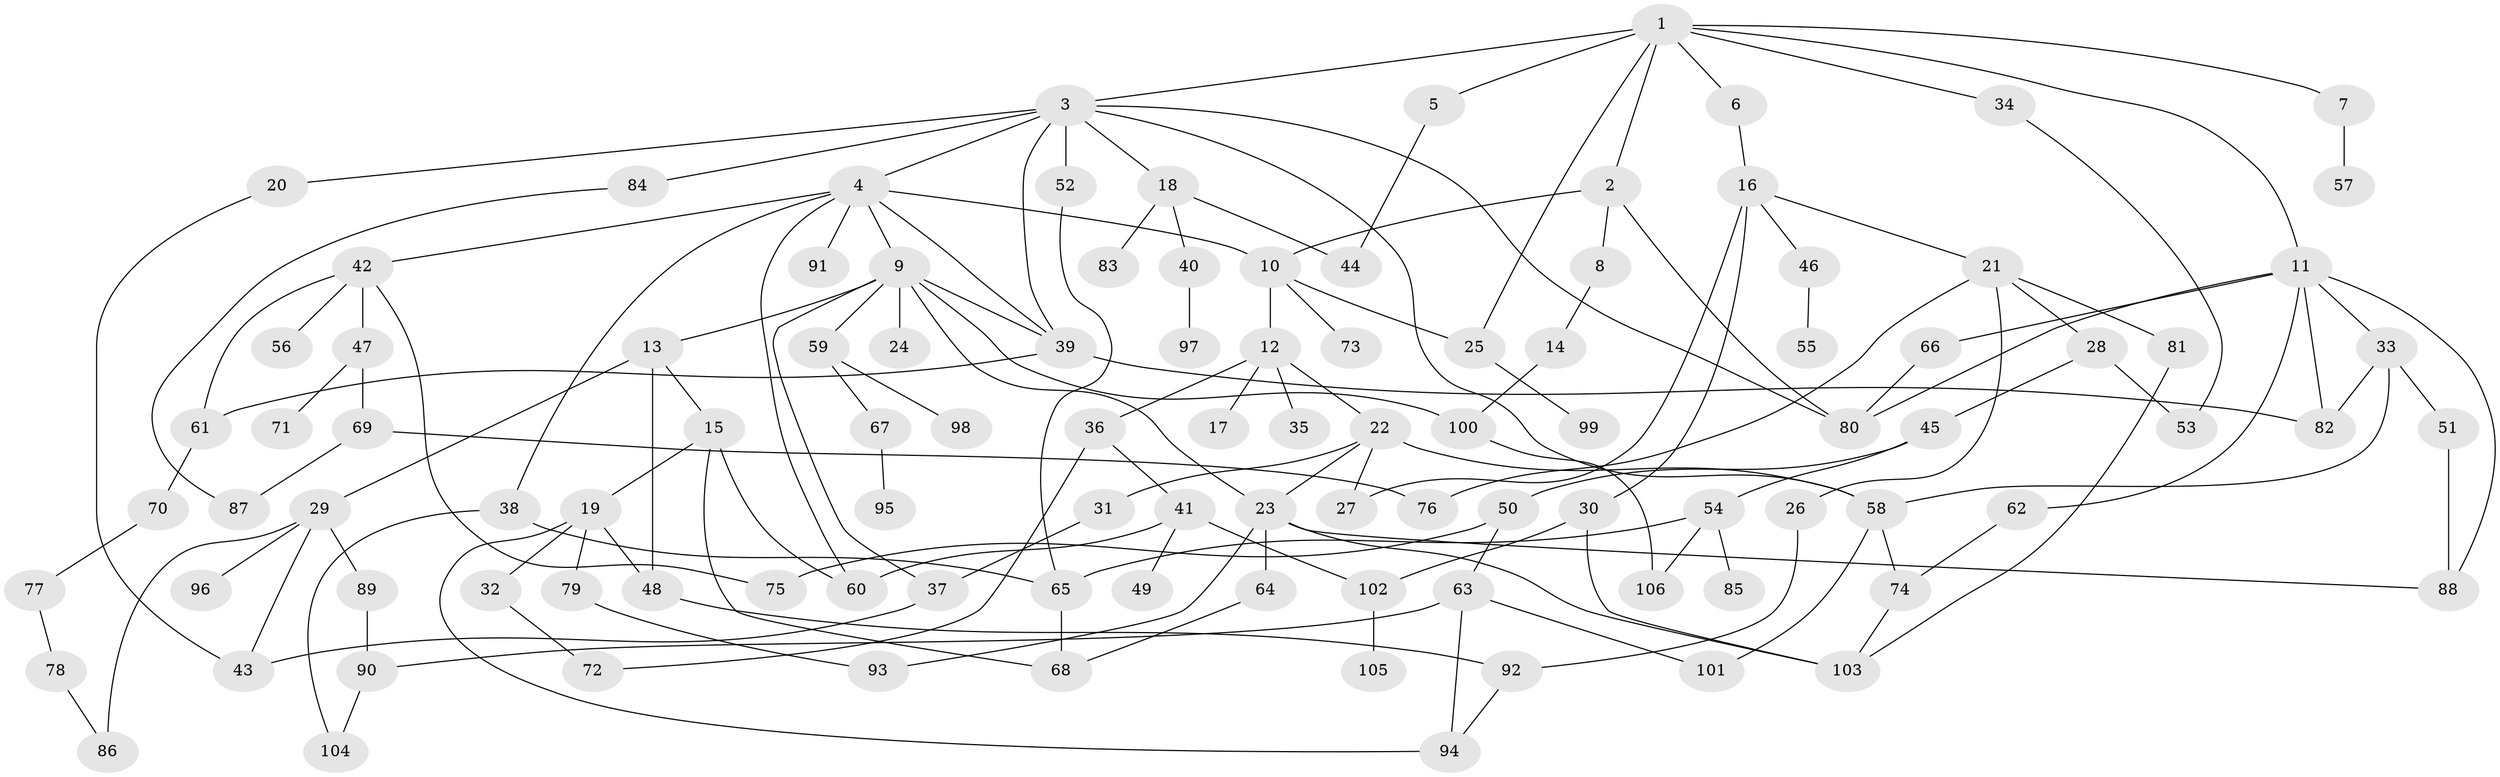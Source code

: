 // Generated by graph-tools (version 1.1) at 2025/10/02/27/25 16:10:54]
// undirected, 106 vertices, 152 edges
graph export_dot {
graph [start="1"]
  node [color=gray90,style=filled];
  1;
  2;
  3;
  4;
  5;
  6;
  7;
  8;
  9;
  10;
  11;
  12;
  13;
  14;
  15;
  16;
  17;
  18;
  19;
  20;
  21;
  22;
  23;
  24;
  25;
  26;
  27;
  28;
  29;
  30;
  31;
  32;
  33;
  34;
  35;
  36;
  37;
  38;
  39;
  40;
  41;
  42;
  43;
  44;
  45;
  46;
  47;
  48;
  49;
  50;
  51;
  52;
  53;
  54;
  55;
  56;
  57;
  58;
  59;
  60;
  61;
  62;
  63;
  64;
  65;
  66;
  67;
  68;
  69;
  70;
  71;
  72;
  73;
  74;
  75;
  76;
  77;
  78;
  79;
  80;
  81;
  82;
  83;
  84;
  85;
  86;
  87;
  88;
  89;
  90;
  91;
  92;
  93;
  94;
  95;
  96;
  97;
  98;
  99;
  100;
  101;
  102;
  103;
  104;
  105;
  106;
  1 -- 2;
  1 -- 3;
  1 -- 5;
  1 -- 6;
  1 -- 7;
  1 -- 11;
  1 -- 25;
  1 -- 34;
  2 -- 8;
  2 -- 80;
  2 -- 10;
  3 -- 4;
  3 -- 18;
  3 -- 20;
  3 -- 52;
  3 -- 80;
  3 -- 84;
  3 -- 58;
  3 -- 39;
  4 -- 9;
  4 -- 10;
  4 -- 38;
  4 -- 42;
  4 -- 60;
  4 -- 91;
  4 -- 39;
  5 -- 44;
  6 -- 16;
  7 -- 57;
  8 -- 14;
  9 -- 13;
  9 -- 23;
  9 -- 24;
  9 -- 39;
  9 -- 59;
  9 -- 37;
  9 -- 100;
  10 -- 12;
  10 -- 73;
  10 -- 25;
  11 -- 33;
  11 -- 62;
  11 -- 66;
  11 -- 82;
  11 -- 88;
  11 -- 80;
  12 -- 17;
  12 -- 22;
  12 -- 35;
  12 -- 36;
  13 -- 15;
  13 -- 29;
  13 -- 48;
  14 -- 100;
  15 -- 19;
  15 -- 68;
  15 -- 60;
  16 -- 21;
  16 -- 27;
  16 -- 30;
  16 -- 46;
  18 -- 40;
  18 -- 83;
  18 -- 44;
  19 -- 32;
  19 -- 48;
  19 -- 79;
  19 -- 94;
  20 -- 43;
  21 -- 26;
  21 -- 28;
  21 -- 76;
  21 -- 81;
  22 -- 31;
  22 -- 27;
  22 -- 23;
  22 -- 58;
  23 -- 64;
  23 -- 93;
  23 -- 88;
  23 -- 103;
  25 -- 99;
  26 -- 92;
  28 -- 45;
  28 -- 53;
  29 -- 43;
  29 -- 89;
  29 -- 96;
  29 -- 86;
  30 -- 102;
  30 -- 103;
  31 -- 37;
  32 -- 72;
  33 -- 51;
  33 -- 58;
  33 -- 82;
  34 -- 53;
  36 -- 41;
  36 -- 72;
  37 -- 43;
  38 -- 65;
  38 -- 104;
  39 -- 61;
  39 -- 82;
  40 -- 97;
  41 -- 49;
  41 -- 102;
  41 -- 60;
  42 -- 47;
  42 -- 56;
  42 -- 61;
  42 -- 75;
  45 -- 50;
  45 -- 54;
  46 -- 55;
  47 -- 69;
  47 -- 71;
  48 -- 92;
  50 -- 63;
  50 -- 75;
  51 -- 88;
  52 -- 65;
  54 -- 85;
  54 -- 65;
  54 -- 106;
  58 -- 101;
  58 -- 74;
  59 -- 67;
  59 -- 98;
  61 -- 70;
  62 -- 74;
  63 -- 90;
  63 -- 94;
  63 -- 101;
  64 -- 68;
  65 -- 68;
  66 -- 80;
  67 -- 95;
  69 -- 87;
  69 -- 76;
  70 -- 77;
  74 -- 103;
  77 -- 78;
  78 -- 86;
  79 -- 93;
  81 -- 103;
  84 -- 87;
  89 -- 90;
  90 -- 104;
  92 -- 94;
  100 -- 106;
  102 -- 105;
}
